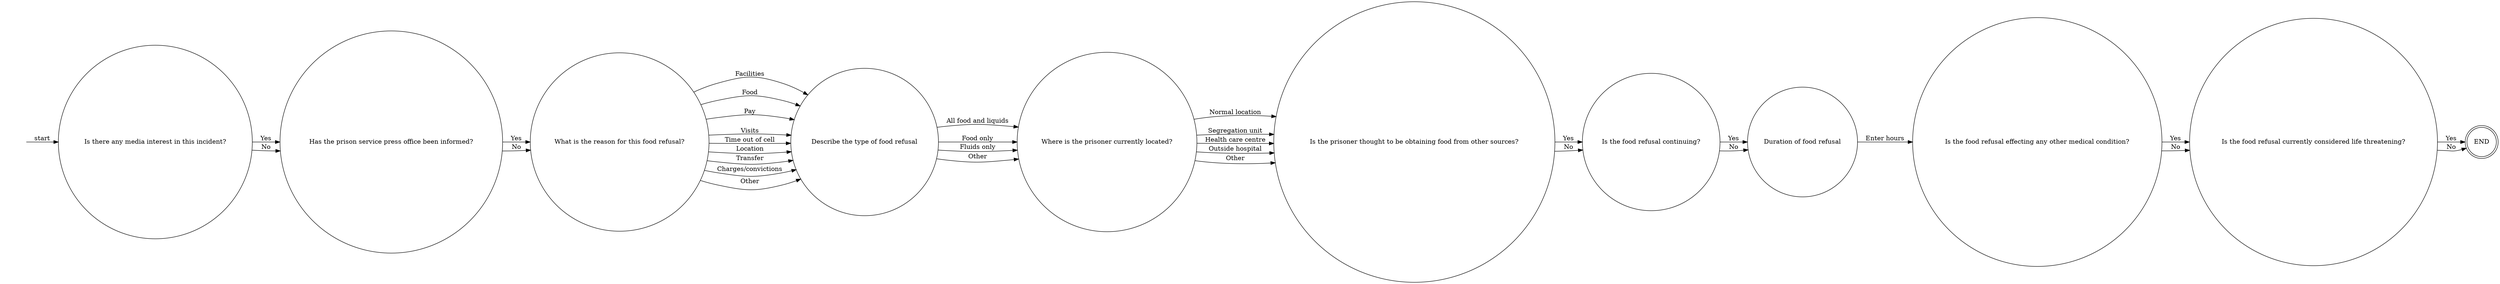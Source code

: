 digraph FOOD_REFUSAL {  rankdir=LR;
  node [shape = circle];
  START_NODE [label="", shape=none];
  START_NODE -> 44990 [label = "start"];
  END_NODE [label="END", shape="doublecircle"];
  44199 [label = "Is the food refusal effecting any other medical condition?"];
  44199 -> 44427 [label = "Yes"];
  44199 -> 44427 [label = "No"];
  44319 [label = "Where is the prisoner currently located?"];
  44319 -> 44399 [label = "Normal location"];
  44319 -> 44399 [label = "Segregation unit"];
  44319 -> 44399 [label = "Health care centre"];
  44319 -> 44399 [label = "Outside hospital"];
  44319 -> 44399 [label = "Other"];
  44399 [label = "Is the prisoner thought to be obtaining food from other sources?"];
  44399 -> 44688 [label = "Yes"];
  44399 -> 44688 [label = "No"];
  44427 [label = "Is the food refusal currently considered life threatening?"];
  44427 -> END_NODE [label = "Yes"];
  44427 -> END_NODE [label = "No"];
  44575 [label = "Has the prison service press office been informed?"];
  44575 -> 44887 [label = "Yes"];
  44575 -> 44887 [label = "No"];
  44688 [label = "Is the food refusal continuing?"];
  44688 -> 44989 [label = "Yes"];
  44688 -> 44989 [label = "No"];
  44768 [label = "Describe the type of food refusal"];
  44768 -> 44319 [label = "All food and liquids"];
  44768 -> 44319 [label = "Food only"];
  44768 -> 44319 [label = "Fluids only"];
  44768 -> 44319 [label = "Other"];
  44887 [label = "What is the reason for this food refusal?"];
  44887 -> 44768 [label = "Facilities"];
  44887 -> 44768 [label = "Food"];
  44887 -> 44768 [label = "Pay"];
  44887 -> 44768 [label = "Visits"];
  44887 -> 44768 [label = "Time out of cell"];
  44887 -> 44768 [label = "Location"];
  44887 -> 44768 [label = "Transfer"];
  44887 -> 44768 [label = "Charges/convictions"];
  44887 -> 44768 [label = "Other"];
  44989 [label = "Duration of food refusal"];
  44989 -> 44199 [label = "Enter hours"];
  44990 [label = "Is there any media interest in this incident?"];
  44990 -> 44575 [label = "Yes"];
  44990 -> 44575 [label = "No"];
}
